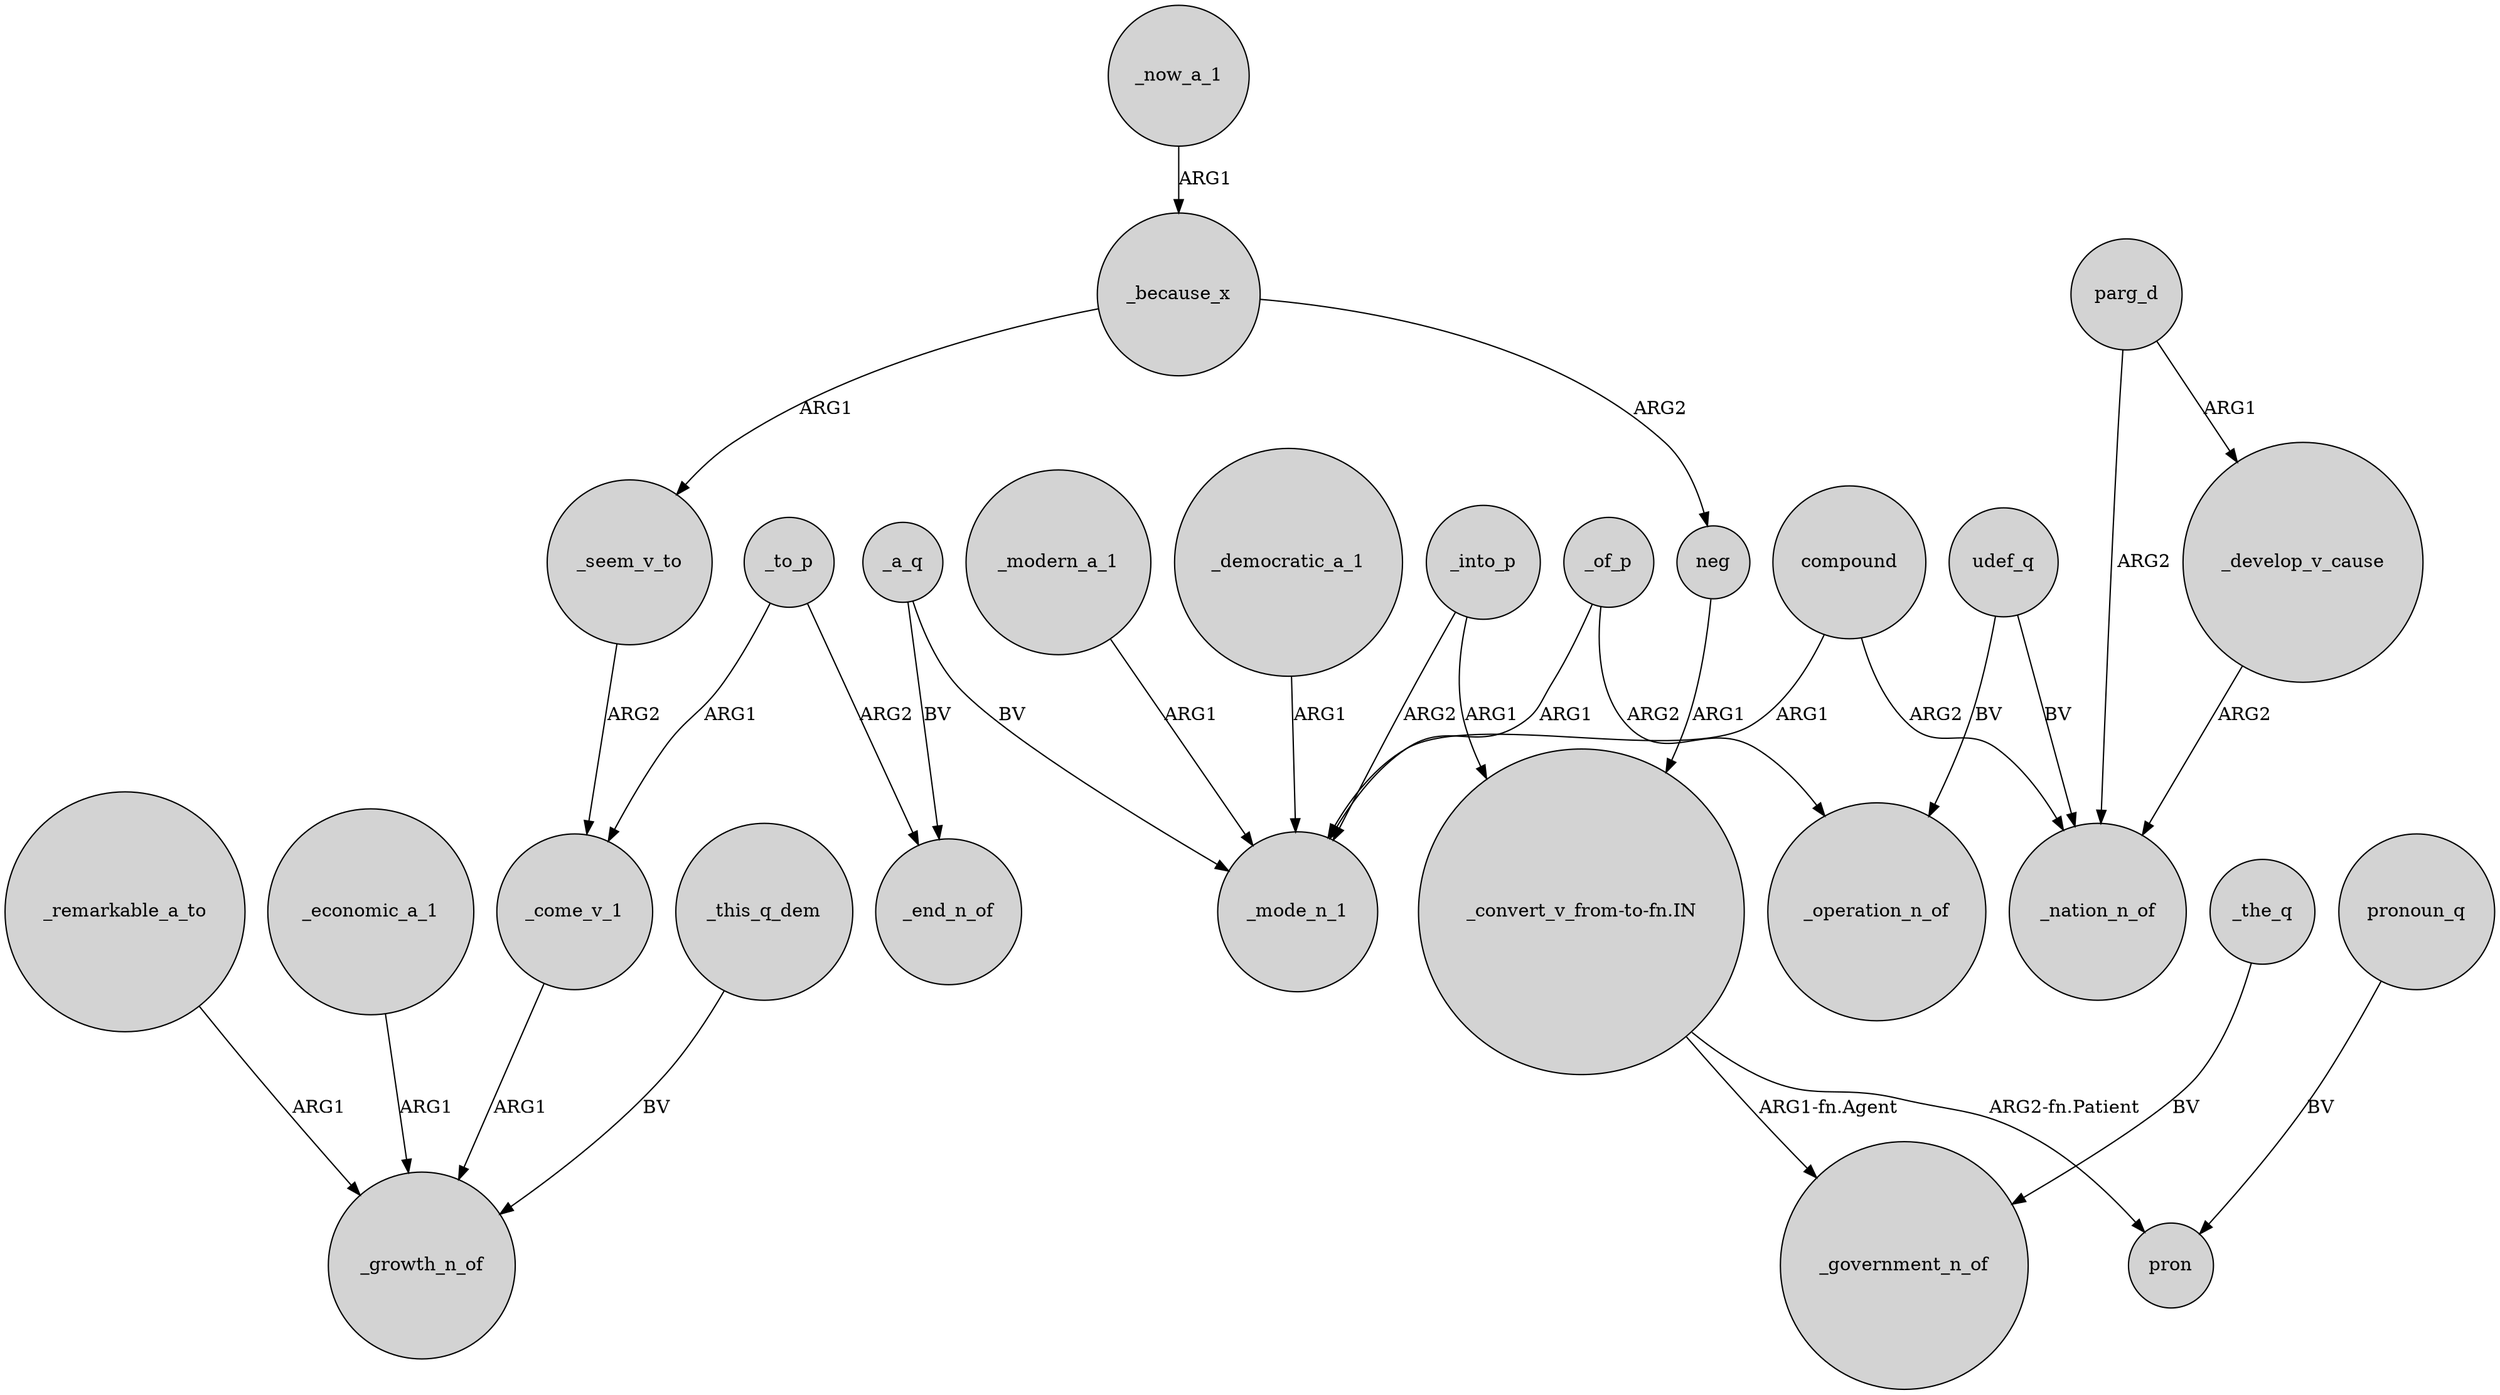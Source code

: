digraph {
	node [shape=circle style=filled]
	_now_a_1 -> _because_x [label=ARG1]
	_because_x -> _seem_v_to [label=ARG1]
	_remarkable_a_to -> _growth_n_of [label=ARG1]
	"_convert_v_from-to-fn.IN" -> pron [label="ARG2-fn.Patient"]
	_economic_a_1 -> _growth_n_of [label=ARG1]
	_to_p -> _come_v_1 [label=ARG1]
	_of_p -> _mode_n_1 [label=ARG1]
	_modern_a_1 -> _mode_n_1 [label=ARG1]
	_a_q -> _end_n_of [label=BV]
	_democratic_a_1 -> _mode_n_1 [label=ARG1]
	parg_d -> _develop_v_cause [label=ARG1]
	parg_d -> _nation_n_of [label=ARG2]
	"_convert_v_from-to-fn.IN" -> _government_n_of [label="ARG1-fn.Agent"]
	_a_q -> _mode_n_1 [label=BV]
	_to_p -> _end_n_of [label=ARG2]
	_because_x -> neg [label=ARG2]
	compound -> _nation_n_of [label=ARG2]
	_this_q_dem -> _growth_n_of [label=BV]
	pronoun_q -> pron [label=BV]
	_seem_v_to -> _come_v_1 [label=ARG2]
	udef_q -> _nation_n_of [label=BV]
	compound -> _mode_n_1 [label=ARG1]
	_develop_v_cause -> _nation_n_of [label=ARG2]
	neg -> "_convert_v_from-to-fn.IN" [label=ARG1]
	_into_p -> _mode_n_1 [label=ARG2]
	_the_q -> _government_n_of [label=BV]
	_of_p -> _operation_n_of [label=ARG2]
	_come_v_1 -> _growth_n_of [label=ARG1]
	udef_q -> _operation_n_of [label=BV]
	_into_p -> "_convert_v_from-to-fn.IN" [label=ARG1]
}
